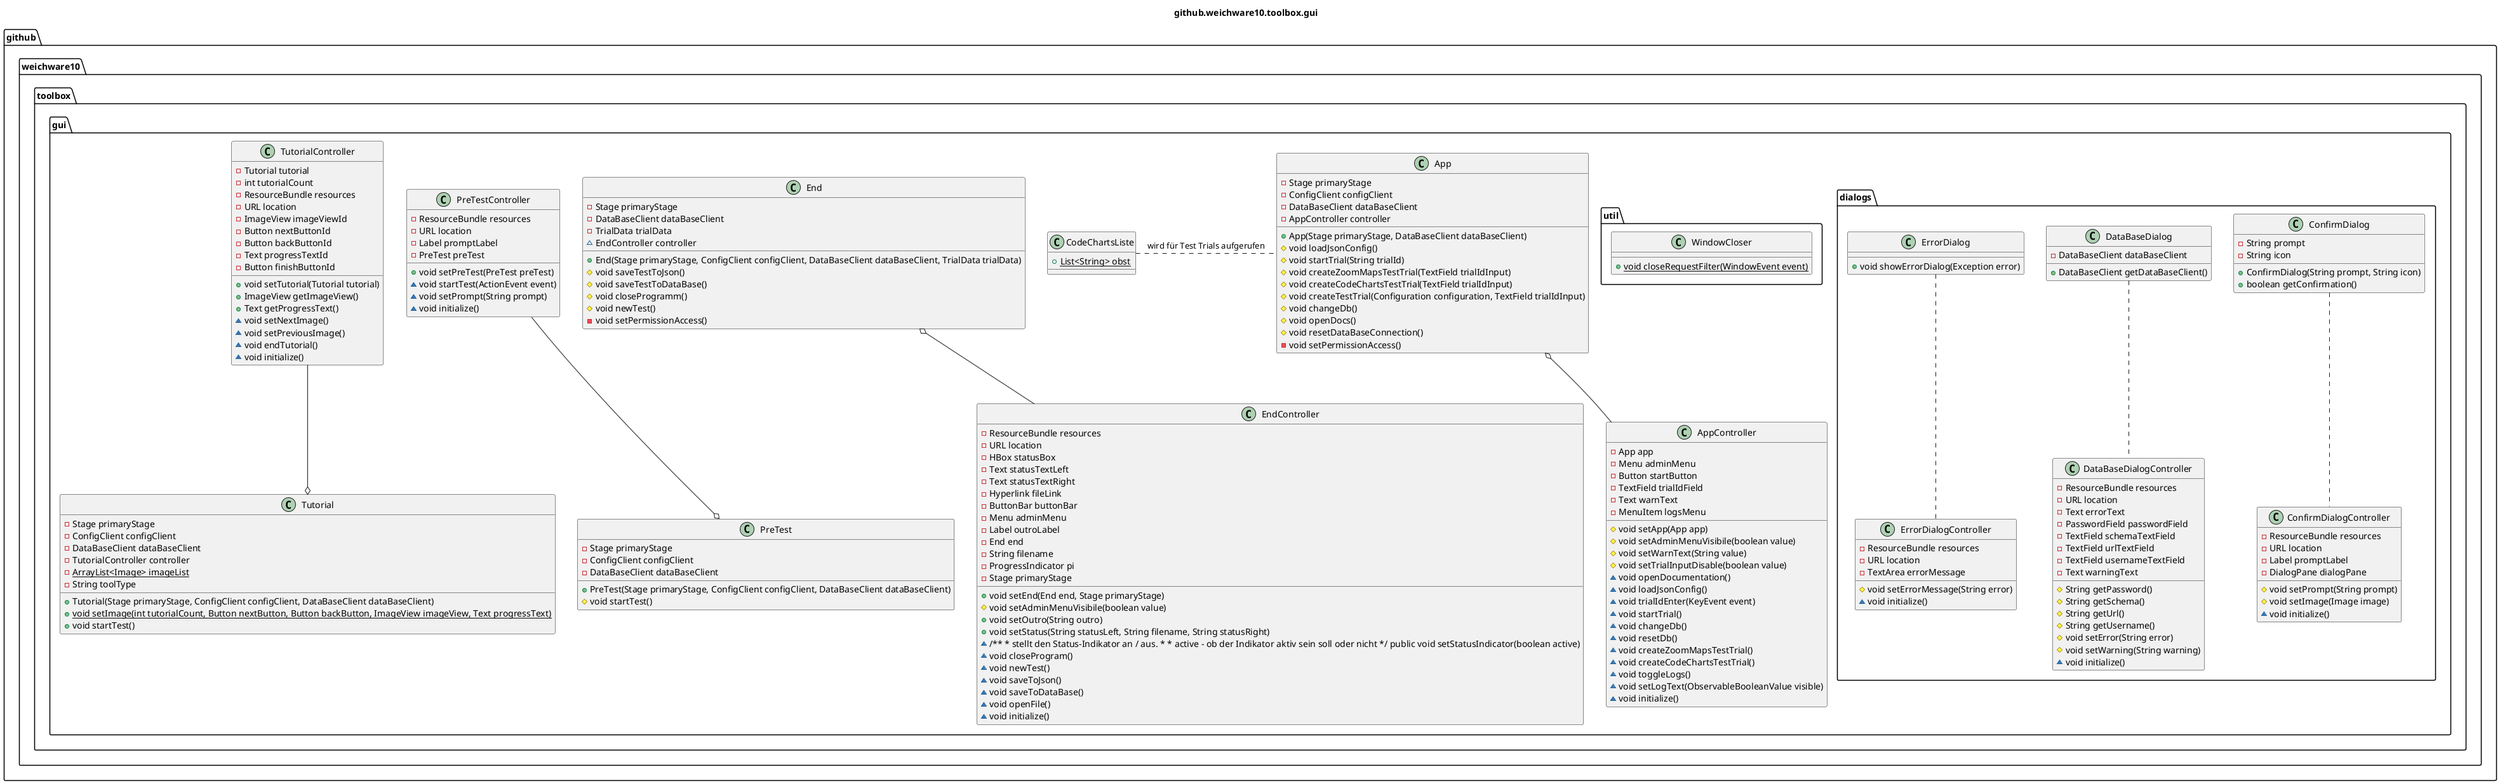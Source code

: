@startuml github.weichware10.toolbox.gui
title github.weichware10.toolbox.gui

package github.weichware10.toolbox.gui {

    ' -=- classes (github.weichware10.toolbox.gui) -=-
    class github.weichware10.toolbox.gui.App {
        ' --- values (github.weichware10.toolbox.gui.App) ---

        ' --- fields (github.weichware10.toolbox.gui.App) ---
        - Stage primaryStage
        - ConfigClient configClient
        - DataBaseClient dataBaseClient
        - AppController controller

        ' --- methods (github.weichware10.toolbox.gui.App) ---
        +  App(Stage primaryStage, DataBaseClient dataBaseClient)
        # void loadJsonConfig()
        # void startTrial(String trialId)
        # void createZoomMapsTestTrial(TextField trialIdInput)
        # void createCodeChartsTestTrial(TextField trialIdInput)
        # void createTestTrial(Configuration configuration, TextField trialIdInput)
        # void changeDb()
        # void openDocs()
        # void resetDataBaseConnection()
        - void setPermissionAccess()
    }

    class github.weichware10.toolbox.gui.AppController {
        ' --- values (github.weichware10.toolbox.gui.AppController) ---

        ' --- fields (github.weichware10.toolbox.gui.AppController) ---
        - App app
        - Menu adminMenu
        - Button startButton
        - TextField trialIdField
        - Text warnText
        - MenuItem logsMenu

        ' --- methods (github.weichware10.toolbox.gui.AppController) ---
        # void setApp(App app)
        # void setAdminMenuVisibile(boolean value)
        # void setWarnText(String value)
        # void setTrialInputDisable(boolean value)
        ~ void openDocumentation()
        ~ void loadJsonConfig()
        ~ void trialIdEnter(KeyEvent event)
        ~ void startTrial()
        ~ void changeDb()
        ~ void resetDb()
        ~ void createZoomMapsTestTrial()
        ~ void createCodeChartsTestTrial()
        ~ void toggleLogs()
        ~ void setLogText(ObservableBooleanValue visible)
        ~ void initialize()
    }

    class github.weichware10.toolbox.gui.CodeChartsListe {
        ' --- values (github.weichware10.toolbox.gui.CodeChartsListe) ---

        ' --- fields (github.weichware10.toolbox.gui.CodeChartsListe) ---
        {static}+ List<String> obst

    }

    class github.weichware10.toolbox.gui.End {
        ' --- values (github.weichware10.toolbox.gui.End) ---

        ' --- fields (github.weichware10.toolbox.gui.End) ---
        - Stage primaryStage
        - DataBaseClient dataBaseClient
        - TrialData trialData
        ~ EndController controller

        ' --- methods (github.weichware10.toolbox.gui.End) ---
        +  End(Stage primaryStage, ConfigClient configClient, DataBaseClient dataBaseClient, TrialData trialData)
        # void saveTestToJson()
        # void saveTestToDataBase()
        # void closeProgramm()
        # void newTest()
        - void setPermissionAccess()
    }

    class github.weichware10.toolbox.gui.EndController {
        ' --- values (github.weichware10.toolbox.gui.EndController) ---

        ' --- fields (github.weichware10.toolbox.gui.EndController) ---
        - ResourceBundle resources
        - URL location
        - HBox statusBox
        - Text statusTextLeft
        - Text statusTextRight
        - Hyperlink fileLink
        - ButtonBar buttonBar
        - Menu adminMenu
        - Label outroLabel
        - End end
        - String filename
        - ProgressIndicator pi
        - Stage primaryStage

        ' --- methods (github.weichware10.toolbox.gui.EndController) ---
        + void setEnd(End end, Stage primaryStage)
        # void setAdminMenuVisibile(boolean value)
        + void setOutro(String outro)
        + void setStatus(String statusLeft, String filename, String statusRight)
        ~ /** * stellt den Status-Indikator an / aus. * * active - ob der Indikator aktiv sein soll oder nicht */ public void setStatusIndicator(boolean active)
        ~ void closeProgram()
        ~ void newTest()
        ~ void saveToJson()
        ~ void saveToDataBase()
        ~ void openFile()
        ~ void initialize()
    }

    class github.weichware10.toolbox.gui.PreTest {
        ' --- values (github.weichware10.toolbox.gui.PreTest) ---

        ' --- fields (github.weichware10.toolbox.gui.PreTest) ---
        - Stage primaryStage
        - ConfigClient configClient
        - DataBaseClient dataBaseClient

        ' --- methods (github.weichware10.toolbox.gui.PreTest) ---
        +  PreTest(Stage primaryStage, ConfigClient configClient, DataBaseClient dataBaseClient)
        # void startTest()
    }

    class github.weichware10.toolbox.gui.PreTestController {
        ' --- values (github.weichware10.toolbox.gui.PreTestController) ---

        ' --- fields (github.weichware10.toolbox.gui.PreTestController) ---
        - ResourceBundle resources
        - URL location
        - Label promptLabel
        - PreTest preTest

        ' --- methods (github.weichware10.toolbox.gui.PreTestController) ---
        + void setPreTest(PreTest preTest)
        ~ void startTest(ActionEvent event)
        ~ void setPrompt(String prompt)
        ~ void initialize()
    }

    class github.weichware10.toolbox.gui.Tutorial {
        ' --- values (github.weichware10.toolbox.gui.Tutorial) ---

        ' --- fields (github.weichware10.toolbox.gui.Tutorial) ---
        - Stage primaryStage
        - ConfigClient configClient
        - DataBaseClient dataBaseClient
        - TutorialController controller
        {static}- ArrayList<Image> imageList
        - String toolType

        ' --- methods (github.weichware10.toolbox.gui.Tutorial) ---
        +  Tutorial(Stage primaryStage, ConfigClient configClient, DataBaseClient dataBaseClient)
        {static}+ void setImage(int tutorialCount, Button nextButton, Button backButton, ImageView imageView, Text progressText)
        + void startTest()
    }

    class github.weichware10.toolbox.gui.TutorialController {
        ' --- values (github.weichware10.toolbox.gui.TutorialController) ---

        ' --- fields (github.weichware10.toolbox.gui.TutorialController) ---
        - Tutorial tutorial
        - int tutorialCount
        - ResourceBundle resources
        - URL location
        - ImageView imageViewId
        - Button nextButtonId
        - Button backButtonId
        - Text progressTextId
        - Button finishButtonId

        ' --- methods (github.weichware10.toolbox.gui.TutorialController) ---
        + void setTutorial(Tutorial tutorial)
        + ImageView getImageView()
        + Text getProgressText()
        ~ void setNextImage()
        ~ void setPreviousImage()
        ~ void endTutorial()
        ~ void initialize()
    }

    ' === packages (github.weichware10.toolbox.gui) ===
    package github.weichware10.toolbox.gui.dialogs {

        ' -=- classes (github.weichware10.toolbox.gui.dialogs) -=-
        class github.weichware10.toolbox.gui.dialogs.ConfirmDialog {
            ' --- values (github.weichware10.toolbox.gui.dialogs.ConfirmDialog) ---

            ' --- fields (github.weichware10.toolbox.gui.dialogs.ConfirmDialog) ---
            - String prompt
            - String icon

            ' --- methods (github.weichware10.toolbox.gui.dialogs.ConfirmDialog) ---
            +  ConfirmDialog(String prompt, String icon)
            + boolean getConfirmation()
        }

        class github.weichware10.toolbox.gui.dialogs.ConfirmDialogController {
            ' --- values (github.weichware10.toolbox.gui.dialogs.ConfirmDialogController) ---

            ' --- fields (github.weichware10.toolbox.gui.dialogs.ConfirmDialogController) ---
            - ResourceBundle resources
            - URL location
            - Label promptLabel
            - DialogPane dialogPane

            ' --- methods (github.weichware10.toolbox.gui.dialogs.ConfirmDialogController) ---
            # void setPrompt(String prompt)
            # void setImage(Image image)
            ~ void initialize()
        }

        github.weichware10.toolbox.gui.dialogs.ConfirmDialog .. github.weichware10.toolbox.gui.dialogs.ConfirmDialogController

        class github.weichware10.toolbox.gui.dialogs.DataBaseDialog {
            ' --- values (github.weichware10.toolbox.gui.dialogs.DataBaseDialog) ---

            ' --- fields (github.weichware10.toolbox.gui.dialogs.DataBaseDialog) ---
            - DataBaseClient dataBaseClient

            ' --- methods (github.weichware10.toolbox.gui.dialogs.DataBaseDialog) ---
            + DataBaseClient getDataBaseClient()
        }

        class github.weichware10.toolbox.gui.dialogs.DataBaseDialogController {
            ' --- values (github.weichware10.toolbox.gui.dialogs.DataBaseDialogController) ---

            ' --- fields (github.weichware10.toolbox.gui.dialogs.DataBaseDialogController) ---
            - ResourceBundle resources
            - URL location
            - Text errorText
            - PasswordField passwordField
            - TextField schemaTextField
            - TextField urlTextField
            - TextField usernameTextField
            - Text warningText

            ' --- methods (github.weichware10.toolbox.gui.dialogs.DataBaseDialogController) ---
            # String getPassword()
            # String getSchema()
            # String getUrl()
            # String getUsername()
            # void setError(String error)
            # void setWarning(String warning)
            ~ void initialize()
        }

        github.weichware10.toolbox.gui.dialogs.DataBaseDialog .. github.weichware10.toolbox.gui.dialogs.DataBaseDialogController

        class github.weichware10.toolbox.gui.dialogs.ErrorDialog {
            ' --- values (github.weichware10.toolbox.gui.dialogs.ErrorDialog) ---

            ' --- methods (github.weichware10.toolbox.gui.dialogs.ErrorDialog) ---
            + void showErrorDialog(Exception error)
        }

        class github.weichware10.toolbox.gui.dialogs.ErrorDialogController {
            ' --- values (github.weichware10.toolbox.gui.dialogs.ErrorDialogController) ---

            ' --- fields (github.weichware10.toolbox.gui.dialogs.ErrorDialogController) ---
            - ResourceBundle resources
            - URL location
            - TextArea errorMessage

            ' --- methods (github.weichware10.toolbox.gui.dialogs.ErrorDialogController) ---
            # void setErrorMessage(String error)
            ~ void initialize()
        }

        github.weichware10.toolbox.gui.dialogs.ErrorDialog .. github.weichware10.toolbox.gui.dialogs.ErrorDialogController

    }

    package github.weichware10.toolbox.gui.util {

        class github.weichware10.toolbox.gui.util.WindowCloser {
            ' --- values (github.weichware10.toolbox.gui.util.WindowCloser) ---

            ' --- methods (github.weichware10.toolbox.gui.util.WindowCloser) ---
            {static}+ void closeRequestFilter(WindowEvent event)
        }

    }
}

' autogenerated field links, may be faulty.
github.weichware10.toolbox.gui.App o-- github.weichware10.toolbox.gui.AppController
github.weichware10.toolbox.gui.App .l. github.weichware10.toolbox.gui.CodeChartsListe : wird für Test Trials aufgerufen
github.weichware10.toolbox.gui.End o-- github.weichware10.toolbox.gui.EndController
github.weichware10.toolbox.gui.PreTestController --o github.weichware10.toolbox.gui.PreTest
github.weichware10.toolbox.gui.TutorialController --o github.weichware10.toolbox.gui.Tutorial

' autogenerated inheritances, may be faulty.

@enduml
